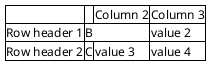 {
  "sha1": "sox83sh2mtlo3y5q7rftwhh1tg4b9if",
  "insertion": {
    "when": "2024-06-04T17:28:45.284Z",
    "user": "plantuml@gmail.com"
  }
}
@startsalt
{#
.|.| Column 2 | Column 3
Row header 1 |B| * | value 2
Row header 2 |C| value 3 | value 4
}
@endsalt
